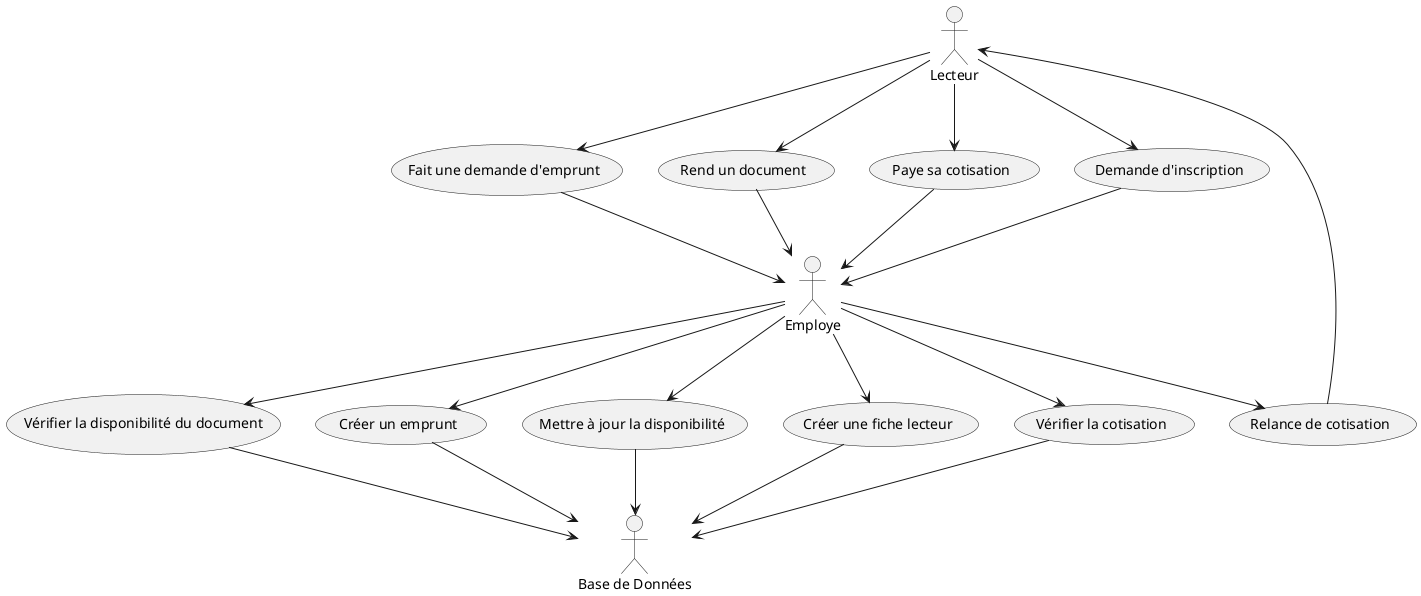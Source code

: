 @startuml Mediatheque

actor Lecteur
actor Employe
actor "Base de Données" as Bdd

usecase "Fait une demande d'emprunt" as UC_Demande
usecase "Vérifier la disponibilité du document" as UC_Dispo
usecase "Créer un emprunt" as UC_Create
usecase "Mettre à jour la disponibilité" as UC_UpdateDoc
usecase "Rend un document" as UC_Rend
usecase "Paye sa cotisation" as UC_paye
usecase "Créer une fiche lecteur" as US_addclient
usecase "Vérifier la cotisation" as UC_VerifCotisation
usecase "Demande d'inscription" as UC_demande_insc
usecase "Relance de cotisation" as US_relance 

Lecteur --> UC_Demande
UC_Demande --> Employe

Employe --> UC_Dispo
Employe --> UC_Create
Employe --> UC_UpdateDoc
Employe --> UC_VerifCotisation

UC_VerifCotisation --> Bdd
UC_Dispo --> Bdd
UC_Create --> Bdd
UC_UpdateDoc --> Bdd

Lecteur --> UC_Rend
UC_Rend --> Employe

Lecteur --> UC_paye
UC_paye --> Employe

Employe --> US_addclient
US_addclient --> Bdd

Lecteur --> UC_demande_insc
UC_demande_insc --> Employe

Employe --> US_relance
US_relance --> Lecteur

@enduml

